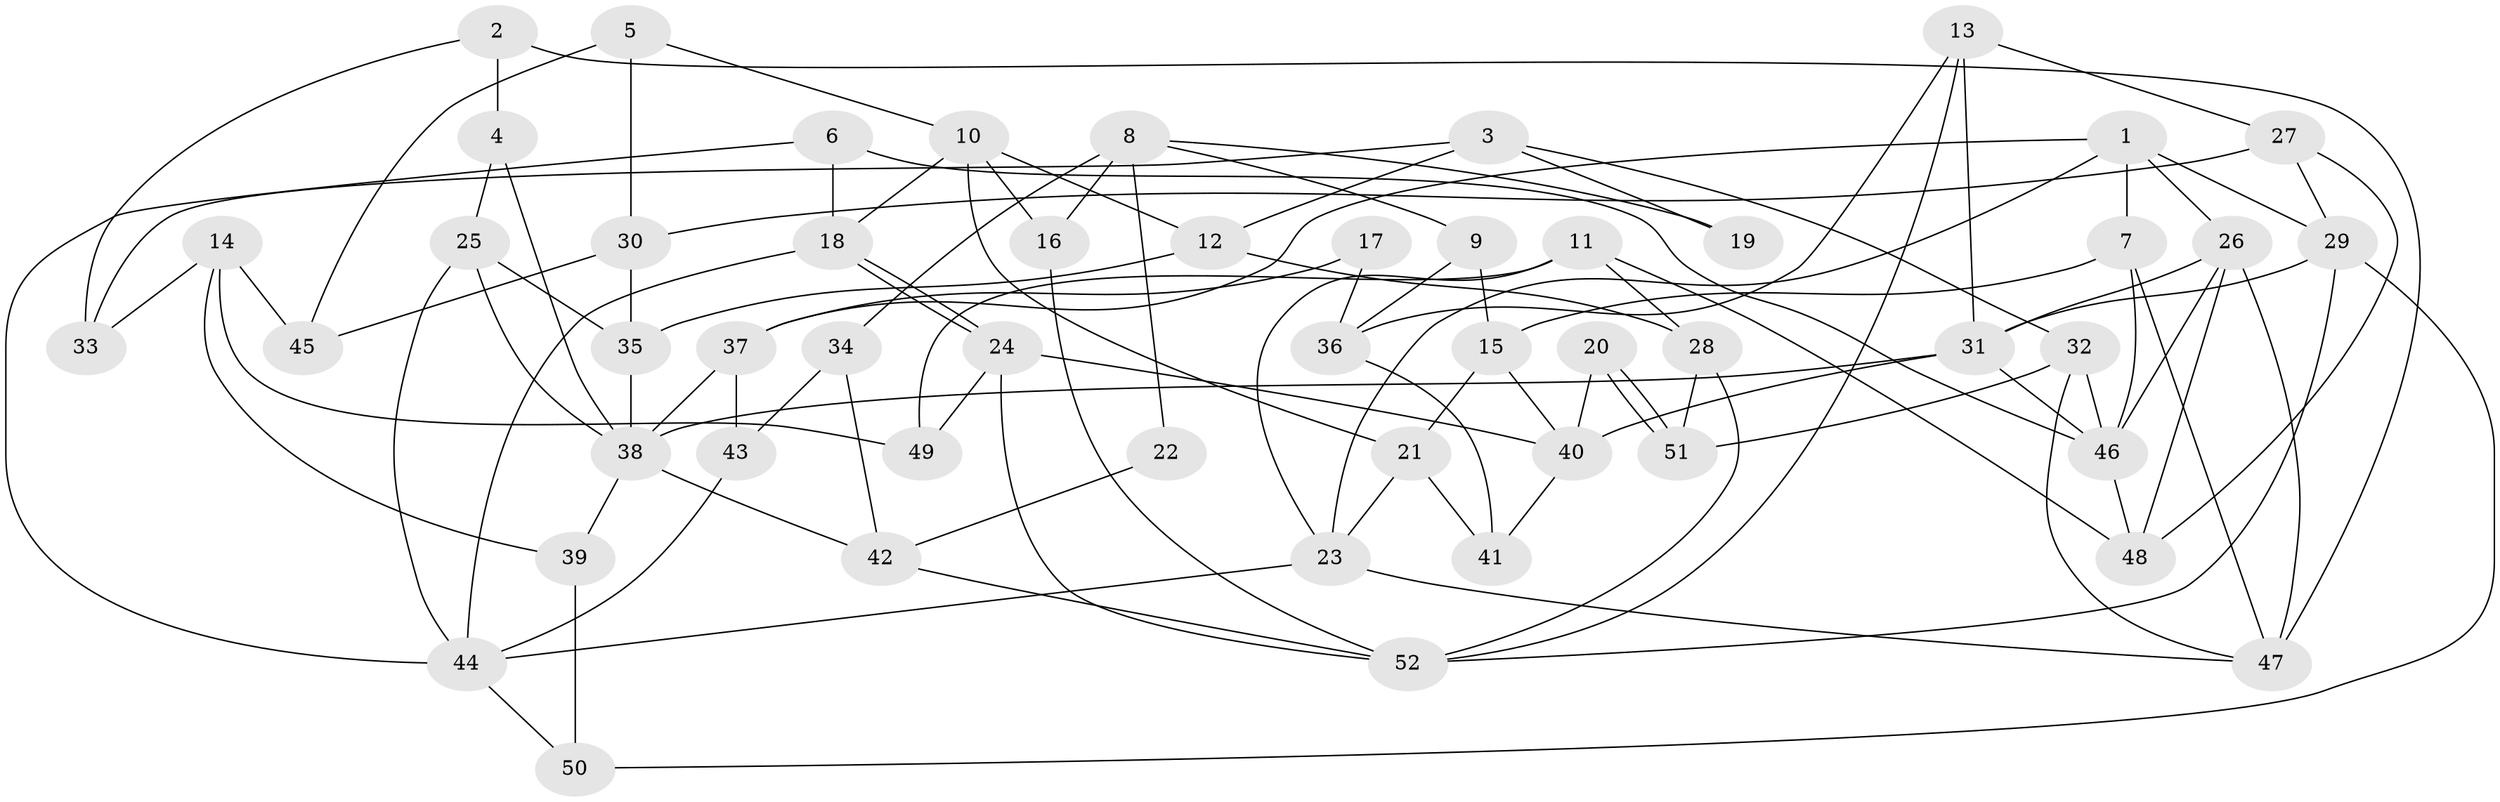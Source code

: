 // Generated by graph-tools (version 1.1) at 2025/11/02/27/25 16:11:21]
// undirected, 52 vertices, 104 edges
graph export_dot {
graph [start="1"]
  node [color=gray90,style=filled];
  1;
  2;
  3;
  4;
  5;
  6;
  7;
  8;
  9;
  10;
  11;
  12;
  13;
  14;
  15;
  16;
  17;
  18;
  19;
  20;
  21;
  22;
  23;
  24;
  25;
  26;
  27;
  28;
  29;
  30;
  31;
  32;
  33;
  34;
  35;
  36;
  37;
  38;
  39;
  40;
  41;
  42;
  43;
  44;
  45;
  46;
  47;
  48;
  49;
  50;
  51;
  52;
  1 -- 7;
  1 -- 23;
  1 -- 26;
  1 -- 29;
  1 -- 37;
  2 -- 47;
  2 -- 4;
  2 -- 33;
  3 -- 33;
  3 -- 32;
  3 -- 12;
  3 -- 19;
  4 -- 25;
  4 -- 38;
  5 -- 30;
  5 -- 10;
  5 -- 45;
  6 -- 44;
  6 -- 46;
  6 -- 18;
  7 -- 46;
  7 -- 15;
  7 -- 47;
  8 -- 16;
  8 -- 34;
  8 -- 9;
  8 -- 19;
  8 -- 22;
  9 -- 36;
  9 -- 15;
  10 -- 18;
  10 -- 12;
  10 -- 16;
  10 -- 21;
  11 -- 23;
  11 -- 48;
  11 -- 28;
  11 -- 49;
  12 -- 28;
  12 -- 35;
  13 -- 52;
  13 -- 27;
  13 -- 31;
  13 -- 36;
  14 -- 49;
  14 -- 45;
  14 -- 33;
  14 -- 39;
  15 -- 21;
  15 -- 40;
  16 -- 52;
  17 -- 37;
  17 -- 36;
  18 -- 24;
  18 -- 24;
  18 -- 44;
  20 -- 40;
  20 -- 51;
  20 -- 51;
  21 -- 23;
  21 -- 41;
  22 -- 42;
  23 -- 47;
  23 -- 44;
  24 -- 52;
  24 -- 40;
  24 -- 49;
  25 -- 44;
  25 -- 35;
  25 -- 38;
  26 -- 31;
  26 -- 46;
  26 -- 47;
  26 -- 48;
  27 -- 29;
  27 -- 48;
  27 -- 30;
  28 -- 51;
  28 -- 52;
  29 -- 31;
  29 -- 50;
  29 -- 52;
  30 -- 35;
  30 -- 45;
  31 -- 40;
  31 -- 38;
  31 -- 46;
  32 -- 46;
  32 -- 47;
  32 -- 51;
  34 -- 42;
  34 -- 43;
  35 -- 38;
  36 -- 41;
  37 -- 38;
  37 -- 43;
  38 -- 39;
  38 -- 42;
  39 -- 50;
  40 -- 41;
  42 -- 52;
  43 -- 44;
  44 -- 50;
  46 -- 48;
}
